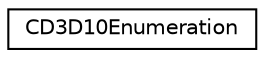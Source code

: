 digraph G
{
  edge [fontname="Helvetica",fontsize="10",labelfontname="Helvetica",labelfontsize="10"];
  node [fontname="Helvetica",fontsize="10",shape=record];
  rankdir="LR";
  Node1 [label="CD3D10Enumeration",height=0.2,width=0.4,color="black", fillcolor="white", style="filled",URL="$class_c_d3_d10_enumeration.html"];
}
